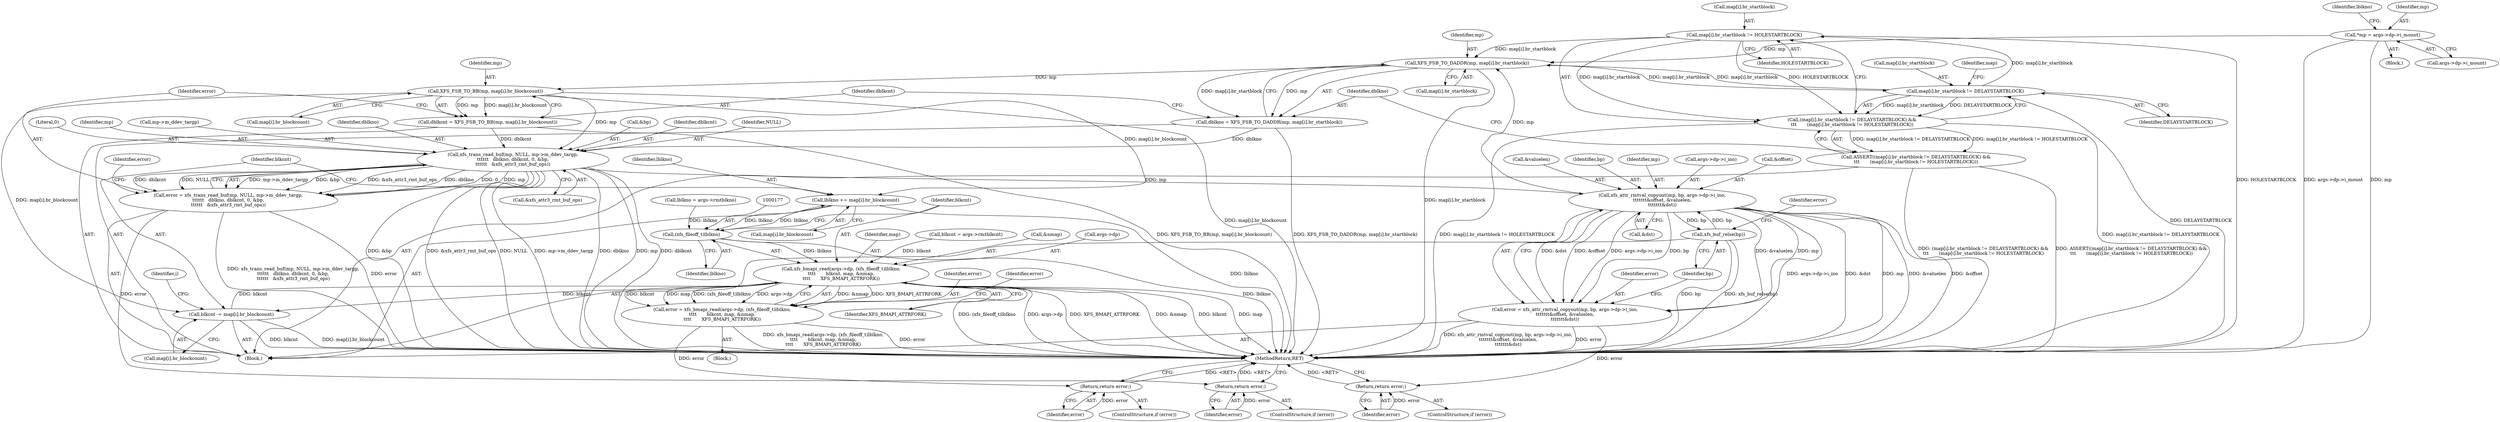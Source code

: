 digraph "0_linux_8275cdd0e7ac550dcce2b3ef6d2fb3b808c1ae59_8@array" {
"1000217" [label="(Call,map[i].br_startblock != HOLESTARTBLOCK)"];
"1000210" [label="(Call,map[i].br_startblock != DELAYSTARTBLOCK)"];
"1000226" [label="(Call,XFS_FSB_TO_DADDR(mp, map[i].br_startblock))"];
"1000106" [label="(Call,*mp = args->dp->i_mount)"];
"1000263" [label="(Call,xfs_attr_rmtval_copyout(mp, bp, args->dp->i_ino,\n\t\t\t\t\t\t\t&offset, &valuelen,\n\t\t\t\t\t\t\t&dst))"];
"1000244" [label="(Call,xfs_trans_read_buf(mp, NULL, mp->m_ddev_targp,\n\t\t\t\t\t\t   dblkno, dblkcnt, 0, &bp,\n\t\t\t\t\t\t   &xfs_attr3_rmt_buf_ops))"];
"1000235" [label="(Call,XFS_FSB_TO_BB(mp, map[i].br_blockcount))"];
"1000224" [label="(Call,dblkno = XFS_FSB_TO_DADDR(mp, map[i].br_startblock))"];
"1000233" [label="(Call,dblkcnt = XFS_FSB_TO_BB(mp, map[i].br_blockcount))"];
"1000277" [label="(Call,xfs_buf_relse(bp))"];
"1000217" [label="(Call,map[i].br_startblock != HOLESTARTBLOCK)"];
"1000209" [label="(Call,(map[i].br_startblock != DELAYSTARTBLOCK) &&\n\t\t\t       (map[i].br_startblock != HOLESTARTBLOCK))"];
"1000208" [label="(Call,ASSERT((map[i].br_startblock != DELAYSTARTBLOCK) &&\n\t\t\t       (map[i].br_startblock != HOLESTARTBLOCK)))"];
"1000242" [label="(Call,error = xfs_trans_read_buf(mp, NULL, mp->m_ddev_targp,\n\t\t\t\t\t\t   dblkno, dblkcnt, 0, &bp,\n\t\t\t\t\t\t   &xfs_attr3_rmt_buf_ops))"];
"1000259" [label="(Return,return error;)"];
"1000261" [label="(Call,error = xfs_attr_rmtval_copyout(mp, bp, args->dp->i_ino,\n\t\t\t\t\t\t\t&offset, &valuelen,\n\t\t\t\t\t\t\t&dst))"];
"1000281" [label="(Return,return error;)"];
"1000283" [label="(Call,lblkno += map[i].br_blockcount)"];
"1000176" [label="(Call,(xfs_fileoff_t)lblkno)"];
"1000172" [label="(Call,xfs_bmapi_read(args->dp, (xfs_fileoff_t)lblkno,\n\t\t\t\t       blkcnt, map, &nmap,\n\t\t\t\t       XFS_BMAPI_ATTRFORK))"];
"1000170" [label="(Call,error = xfs_bmapi_read(args->dp, (xfs_fileoff_t)lblkno,\n\t\t\t\t       blkcnt, map, &nmap,\n\t\t\t\t       XFS_BMAPI_ATTRFORK))"];
"1000186" [label="(Return,return error;)"];
"1000290" [label="(Call,blkcnt -= map[i].br_blockcount)"];
"1000234" [label="(Identifier,dblkcnt)"];
"1000179" [label="(Identifier,blkcnt)"];
"1000173" [label="(Call,args->dp)"];
"1000171" [label="(Identifier,error)"];
"1000185" [label="(Identifier,error)"];
"1000180" [label="(Identifier,map)"];
"1000263" [label="(Call,xfs_attr_rmtval_copyout(mp, bp, args->dp->i_ino,\n\t\t\t\t\t\t\t&offset, &valuelen,\n\t\t\t\t\t\t\t&dst))"];
"1000281" [label="(Return,return error;)"];
"1000208" [label="(Call,ASSERT((map[i].br_startblock != DELAYSTARTBLOCK) &&\n\t\t\t       (map[i].br_startblock != HOLESTARTBLOCK)))"];
"1000218" [label="(Call,map[i].br_startblock)"];
"1000292" [label="(Call,map[i].br_blockcount)"];
"1000170" [label="(Call,error = xfs_bmapi_read(args->dp, (xfs_fileoff_t)lblkno,\n\t\t\t\t       blkcnt, map, &nmap,\n\t\t\t\t       XFS_BMAPI_ATTRFORK))"];
"1000271" [label="(Call,&offset)"];
"1000255" [label="(Call,&xfs_attr3_rmt_buf_ops)"];
"1000260" [label="(Identifier,error)"];
"1000116" [label="(Identifier,lblkno)"];
"1000244" [label="(Call,xfs_trans_read_buf(mp, NULL, mp->m_ddev_targp,\n\t\t\t\t\t\t   dblkno, dblkcnt, 0, &bp,\n\t\t\t\t\t\t   &xfs_attr3_rmt_buf_ops))"];
"1000236" [label="(Identifier,mp)"];
"1000277" [label="(Call,xfs_buf_relse(bp))"];
"1000108" [label="(Call,args->dp->i_mount)"];
"1000253" [label="(Call,&bp)"];
"1000282" [label="(Identifier,error)"];
"1000251" [label="(Identifier,dblkcnt)"];
"1000210" [label="(Call,map[i].br_startblock != DELAYSTARTBLOCK)"];
"1000233" [label="(Call,dblkcnt = XFS_FSB_TO_BB(mp, map[i].br_blockcount))"];
"1000273" [label="(Call,&valuelen)"];
"1000216" [label="(Identifier,DELAYSTARTBLOCK)"];
"1000242" [label="(Call,error = xfs_trans_read_buf(mp, NULL, mp->m_ddev_targp,\n\t\t\t\t\t\t   dblkno, dblkcnt, 0, &bp,\n\t\t\t\t\t\t   &xfs_attr3_rmt_buf_ops))"];
"1000246" [label="(Identifier,NULL)"];
"1000130" [label="(Call,blkcnt = args->rmtblkcnt)"];
"1000265" [label="(Identifier,bp)"];
"1000257" [label="(ControlStructure,if (error))"];
"1000275" [label="(Call,&dst)"];
"1000264" [label="(Identifier,mp)"];
"1000217" [label="(Call,map[i].br_startblock != HOLESTARTBLOCK)"];
"1000228" [label="(Call,map[i].br_startblock)"];
"1000278" [label="(Identifier,bp)"];
"1000262" [label="(Identifier,error)"];
"1000279" [label="(ControlStructure,if (error))"];
"1000261" [label="(Call,error = xfs_attr_rmtval_copyout(mp, bp, args->dp->i_ino,\n\t\t\t\t\t\t\t&offset, &valuelen,\n\t\t\t\t\t\t\t&dst))"];
"1000176" [label="(Call,(xfs_fileoff_t)lblkno)"];
"1000187" [label="(Identifier,error)"];
"1000235" [label="(Call,XFS_FSB_TO_BB(mp, map[i].br_blockcount))"];
"1000205" [label="(Block,)"];
"1000258" [label="(Identifier,error)"];
"1000178" [label="(Identifier,lblkno)"];
"1000252" [label="(Literal,0)"];
"1000186" [label="(Return,return error;)"];
"1000226" [label="(Call,XFS_FSB_TO_DADDR(mp, map[i].br_startblock))"];
"1000211" [label="(Call,map[i].br_startblock)"];
"1000227" [label="(Identifier,mp)"];
"1000103" [label="(Block,)"];
"1000245" [label="(Identifier,mp)"];
"1000237" [label="(Call,map[i].br_blockcount)"];
"1000283" [label="(Call,lblkno += map[i].br_blockcount)"];
"1000224" [label="(Call,dblkno = XFS_FSB_TO_DADDR(mp, map[i].br_startblock))"];
"1000290" [label="(Call,blkcnt -= map[i].br_blockcount)"];
"1000225" [label="(Identifier,dblkno)"];
"1000107" [label="(Identifier,mp)"];
"1000259" [label="(Return,return error;)"];
"1000172" [label="(Call,xfs_bmapi_read(args->dp, (xfs_fileoff_t)lblkno,\n\t\t\t\t       blkcnt, map, &nmap,\n\t\t\t\t       XFS_BMAPI_ATTRFORK))"];
"1000115" [label="(Call,lblkno = args->rmtblkno)"];
"1000220" [label="(Identifier,map)"];
"1000209" [label="(Call,(map[i].br_startblock != DELAYSTARTBLOCK) &&\n\t\t\t       (map[i].br_startblock != HOLESTARTBLOCK))"];
"1000223" [label="(Identifier,HOLESTARTBLOCK)"];
"1000181" [label="(Call,&nmap)"];
"1000284" [label="(Identifier,lblkno)"];
"1000291" [label="(Identifier,blkcnt)"];
"1000280" [label="(Identifier,error)"];
"1000166" [label="(Block,)"];
"1000204" [label="(Identifier,i)"];
"1000303" [label="(MethodReturn,RET)"];
"1000106" [label="(Call,*mp = args->dp->i_mount)"];
"1000183" [label="(Identifier,XFS_BMAPI_ATTRFORK)"];
"1000247" [label="(Call,mp->m_ddev_targp)"];
"1000184" [label="(ControlStructure,if (error))"];
"1000285" [label="(Call,map[i].br_blockcount)"];
"1000243" [label="(Identifier,error)"];
"1000250" [label="(Identifier,dblkno)"];
"1000266" [label="(Call,args->dp->i_ino)"];
"1000217" -> "1000209"  [label="AST: "];
"1000217" -> "1000223"  [label="CFG: "];
"1000218" -> "1000217"  [label="AST: "];
"1000223" -> "1000217"  [label="AST: "];
"1000209" -> "1000217"  [label="CFG: "];
"1000217" -> "1000303"  [label="DDG: HOLESTARTBLOCK"];
"1000217" -> "1000209"  [label="DDG: map[i].br_startblock"];
"1000217" -> "1000209"  [label="DDG: HOLESTARTBLOCK"];
"1000210" -> "1000217"  [label="DDG: map[i].br_startblock"];
"1000217" -> "1000226"  [label="DDG: map[i].br_startblock"];
"1000210" -> "1000209"  [label="AST: "];
"1000210" -> "1000216"  [label="CFG: "];
"1000211" -> "1000210"  [label="AST: "];
"1000216" -> "1000210"  [label="AST: "];
"1000220" -> "1000210"  [label="CFG: "];
"1000209" -> "1000210"  [label="CFG: "];
"1000210" -> "1000303"  [label="DDG: DELAYSTARTBLOCK"];
"1000210" -> "1000209"  [label="DDG: map[i].br_startblock"];
"1000210" -> "1000209"  [label="DDG: DELAYSTARTBLOCK"];
"1000226" -> "1000210"  [label="DDG: map[i].br_startblock"];
"1000210" -> "1000226"  [label="DDG: map[i].br_startblock"];
"1000226" -> "1000224"  [label="AST: "];
"1000226" -> "1000228"  [label="CFG: "];
"1000227" -> "1000226"  [label="AST: "];
"1000228" -> "1000226"  [label="AST: "];
"1000224" -> "1000226"  [label="CFG: "];
"1000226" -> "1000303"  [label="DDG: map[i].br_startblock"];
"1000226" -> "1000224"  [label="DDG: mp"];
"1000226" -> "1000224"  [label="DDG: map[i].br_startblock"];
"1000106" -> "1000226"  [label="DDG: mp"];
"1000263" -> "1000226"  [label="DDG: mp"];
"1000226" -> "1000235"  [label="DDG: mp"];
"1000106" -> "1000103"  [label="AST: "];
"1000106" -> "1000108"  [label="CFG: "];
"1000107" -> "1000106"  [label="AST: "];
"1000108" -> "1000106"  [label="AST: "];
"1000116" -> "1000106"  [label="CFG: "];
"1000106" -> "1000303"  [label="DDG: args->dp->i_mount"];
"1000106" -> "1000303"  [label="DDG: mp"];
"1000263" -> "1000261"  [label="AST: "];
"1000263" -> "1000275"  [label="CFG: "];
"1000264" -> "1000263"  [label="AST: "];
"1000265" -> "1000263"  [label="AST: "];
"1000266" -> "1000263"  [label="AST: "];
"1000271" -> "1000263"  [label="AST: "];
"1000273" -> "1000263"  [label="AST: "];
"1000275" -> "1000263"  [label="AST: "];
"1000261" -> "1000263"  [label="CFG: "];
"1000263" -> "1000303"  [label="DDG: args->dp->i_ino"];
"1000263" -> "1000303"  [label="DDG: &dst"];
"1000263" -> "1000303"  [label="DDG: mp"];
"1000263" -> "1000303"  [label="DDG: &valuelen"];
"1000263" -> "1000303"  [label="DDG: &offset"];
"1000263" -> "1000261"  [label="DDG: &dst"];
"1000263" -> "1000261"  [label="DDG: &offset"];
"1000263" -> "1000261"  [label="DDG: args->dp->i_ino"];
"1000263" -> "1000261"  [label="DDG: bp"];
"1000263" -> "1000261"  [label="DDG: &valuelen"];
"1000263" -> "1000261"  [label="DDG: mp"];
"1000244" -> "1000263"  [label="DDG: mp"];
"1000277" -> "1000263"  [label="DDG: bp"];
"1000263" -> "1000277"  [label="DDG: bp"];
"1000244" -> "1000242"  [label="AST: "];
"1000244" -> "1000255"  [label="CFG: "];
"1000245" -> "1000244"  [label="AST: "];
"1000246" -> "1000244"  [label="AST: "];
"1000247" -> "1000244"  [label="AST: "];
"1000250" -> "1000244"  [label="AST: "];
"1000251" -> "1000244"  [label="AST: "];
"1000252" -> "1000244"  [label="AST: "];
"1000253" -> "1000244"  [label="AST: "];
"1000255" -> "1000244"  [label="AST: "];
"1000242" -> "1000244"  [label="CFG: "];
"1000244" -> "1000303"  [label="DDG: mp"];
"1000244" -> "1000303"  [label="DDG: dblkcnt"];
"1000244" -> "1000303"  [label="DDG: &bp"];
"1000244" -> "1000303"  [label="DDG: &xfs_attr3_rmt_buf_ops"];
"1000244" -> "1000303"  [label="DDG: dblkno"];
"1000244" -> "1000303"  [label="DDG: NULL"];
"1000244" -> "1000303"  [label="DDG: mp->m_ddev_targp"];
"1000244" -> "1000242"  [label="DDG: mp->m_ddev_targp"];
"1000244" -> "1000242"  [label="DDG: &bp"];
"1000244" -> "1000242"  [label="DDG: &xfs_attr3_rmt_buf_ops"];
"1000244" -> "1000242"  [label="DDG: dblkno"];
"1000244" -> "1000242"  [label="DDG: 0"];
"1000244" -> "1000242"  [label="DDG: mp"];
"1000244" -> "1000242"  [label="DDG: dblkcnt"];
"1000244" -> "1000242"  [label="DDG: NULL"];
"1000235" -> "1000244"  [label="DDG: mp"];
"1000224" -> "1000244"  [label="DDG: dblkno"];
"1000233" -> "1000244"  [label="DDG: dblkcnt"];
"1000235" -> "1000233"  [label="AST: "];
"1000235" -> "1000237"  [label="CFG: "];
"1000236" -> "1000235"  [label="AST: "];
"1000237" -> "1000235"  [label="AST: "];
"1000233" -> "1000235"  [label="CFG: "];
"1000235" -> "1000303"  [label="DDG: map[i].br_blockcount"];
"1000235" -> "1000233"  [label="DDG: mp"];
"1000235" -> "1000233"  [label="DDG: map[i].br_blockcount"];
"1000235" -> "1000283"  [label="DDG: map[i].br_blockcount"];
"1000235" -> "1000290"  [label="DDG: map[i].br_blockcount"];
"1000224" -> "1000205"  [label="AST: "];
"1000225" -> "1000224"  [label="AST: "];
"1000234" -> "1000224"  [label="CFG: "];
"1000224" -> "1000303"  [label="DDG: XFS_FSB_TO_DADDR(mp, map[i].br_startblock)"];
"1000233" -> "1000205"  [label="AST: "];
"1000234" -> "1000233"  [label="AST: "];
"1000243" -> "1000233"  [label="CFG: "];
"1000233" -> "1000303"  [label="DDG: XFS_FSB_TO_BB(mp, map[i].br_blockcount)"];
"1000277" -> "1000205"  [label="AST: "];
"1000277" -> "1000278"  [label="CFG: "];
"1000278" -> "1000277"  [label="AST: "];
"1000280" -> "1000277"  [label="CFG: "];
"1000277" -> "1000303"  [label="DDG: bp"];
"1000277" -> "1000303"  [label="DDG: xfs_buf_relse(bp)"];
"1000209" -> "1000208"  [label="AST: "];
"1000208" -> "1000209"  [label="CFG: "];
"1000209" -> "1000303"  [label="DDG: map[i].br_startblock != DELAYSTARTBLOCK"];
"1000209" -> "1000303"  [label="DDG: map[i].br_startblock != HOLESTARTBLOCK"];
"1000209" -> "1000208"  [label="DDG: map[i].br_startblock != DELAYSTARTBLOCK"];
"1000209" -> "1000208"  [label="DDG: map[i].br_startblock != HOLESTARTBLOCK"];
"1000208" -> "1000205"  [label="AST: "];
"1000225" -> "1000208"  [label="CFG: "];
"1000208" -> "1000303"  [label="DDG: (map[i].br_startblock != DELAYSTARTBLOCK) &&\n\t\t\t       (map[i].br_startblock != HOLESTARTBLOCK)"];
"1000208" -> "1000303"  [label="DDG: ASSERT((map[i].br_startblock != DELAYSTARTBLOCK) &&\n\t\t\t       (map[i].br_startblock != HOLESTARTBLOCK))"];
"1000242" -> "1000205"  [label="AST: "];
"1000243" -> "1000242"  [label="AST: "];
"1000258" -> "1000242"  [label="CFG: "];
"1000242" -> "1000303"  [label="DDG: xfs_trans_read_buf(mp, NULL, mp->m_ddev_targp,\n\t\t\t\t\t\t   dblkno, dblkcnt, 0, &bp,\n\t\t\t\t\t\t   &xfs_attr3_rmt_buf_ops)"];
"1000242" -> "1000303"  [label="DDG: error"];
"1000242" -> "1000259"  [label="DDG: error"];
"1000259" -> "1000257"  [label="AST: "];
"1000259" -> "1000260"  [label="CFG: "];
"1000260" -> "1000259"  [label="AST: "];
"1000303" -> "1000259"  [label="CFG: "];
"1000259" -> "1000303"  [label="DDG: <RET>"];
"1000260" -> "1000259"  [label="DDG: error"];
"1000261" -> "1000205"  [label="AST: "];
"1000262" -> "1000261"  [label="AST: "];
"1000278" -> "1000261"  [label="CFG: "];
"1000261" -> "1000303"  [label="DDG: xfs_attr_rmtval_copyout(mp, bp, args->dp->i_ino,\n\t\t\t\t\t\t\t&offset, &valuelen,\n\t\t\t\t\t\t\t&dst)"];
"1000261" -> "1000303"  [label="DDG: error"];
"1000261" -> "1000281"  [label="DDG: error"];
"1000281" -> "1000279"  [label="AST: "];
"1000281" -> "1000282"  [label="CFG: "];
"1000282" -> "1000281"  [label="AST: "];
"1000303" -> "1000281"  [label="CFG: "];
"1000281" -> "1000303"  [label="DDG: <RET>"];
"1000282" -> "1000281"  [label="DDG: error"];
"1000283" -> "1000205"  [label="AST: "];
"1000283" -> "1000285"  [label="CFG: "];
"1000284" -> "1000283"  [label="AST: "];
"1000285" -> "1000283"  [label="AST: "];
"1000291" -> "1000283"  [label="CFG: "];
"1000283" -> "1000303"  [label="DDG: lblkno"];
"1000283" -> "1000176"  [label="DDG: lblkno"];
"1000176" -> "1000283"  [label="DDG: lblkno"];
"1000176" -> "1000172"  [label="AST: "];
"1000176" -> "1000178"  [label="CFG: "];
"1000177" -> "1000176"  [label="AST: "];
"1000178" -> "1000176"  [label="AST: "];
"1000179" -> "1000176"  [label="CFG: "];
"1000176" -> "1000303"  [label="DDG: lblkno"];
"1000176" -> "1000172"  [label="DDG: lblkno"];
"1000115" -> "1000176"  [label="DDG: lblkno"];
"1000172" -> "1000170"  [label="AST: "];
"1000172" -> "1000183"  [label="CFG: "];
"1000173" -> "1000172"  [label="AST: "];
"1000179" -> "1000172"  [label="AST: "];
"1000180" -> "1000172"  [label="AST: "];
"1000181" -> "1000172"  [label="AST: "];
"1000183" -> "1000172"  [label="AST: "];
"1000170" -> "1000172"  [label="CFG: "];
"1000172" -> "1000303"  [label="DDG: &nmap"];
"1000172" -> "1000303"  [label="DDG: blkcnt"];
"1000172" -> "1000303"  [label="DDG: map"];
"1000172" -> "1000303"  [label="DDG: (xfs_fileoff_t)lblkno"];
"1000172" -> "1000303"  [label="DDG: args->dp"];
"1000172" -> "1000303"  [label="DDG: XFS_BMAPI_ATTRFORK"];
"1000172" -> "1000170"  [label="DDG: &nmap"];
"1000172" -> "1000170"  [label="DDG: XFS_BMAPI_ATTRFORK"];
"1000172" -> "1000170"  [label="DDG: blkcnt"];
"1000172" -> "1000170"  [label="DDG: (xfs_fileoff_t)lblkno"];
"1000172" -> "1000170"  [label="DDG: map"];
"1000172" -> "1000170"  [label="DDG: args->dp"];
"1000290" -> "1000172"  [label="DDG: blkcnt"];
"1000130" -> "1000172"  [label="DDG: blkcnt"];
"1000172" -> "1000290"  [label="DDG: blkcnt"];
"1000170" -> "1000166"  [label="AST: "];
"1000171" -> "1000170"  [label="AST: "];
"1000185" -> "1000170"  [label="CFG: "];
"1000170" -> "1000303"  [label="DDG: xfs_bmapi_read(args->dp, (xfs_fileoff_t)lblkno,\n\t\t\t\t       blkcnt, map, &nmap,\n\t\t\t\t       XFS_BMAPI_ATTRFORK)"];
"1000170" -> "1000303"  [label="DDG: error"];
"1000170" -> "1000186"  [label="DDG: error"];
"1000186" -> "1000184"  [label="AST: "];
"1000186" -> "1000187"  [label="CFG: "];
"1000187" -> "1000186"  [label="AST: "];
"1000303" -> "1000186"  [label="CFG: "];
"1000186" -> "1000303"  [label="DDG: <RET>"];
"1000187" -> "1000186"  [label="DDG: error"];
"1000290" -> "1000205"  [label="AST: "];
"1000290" -> "1000292"  [label="CFG: "];
"1000291" -> "1000290"  [label="AST: "];
"1000292" -> "1000290"  [label="AST: "];
"1000204" -> "1000290"  [label="CFG: "];
"1000290" -> "1000303"  [label="DDG: blkcnt"];
"1000290" -> "1000303"  [label="DDG: map[i].br_blockcount"];
}
